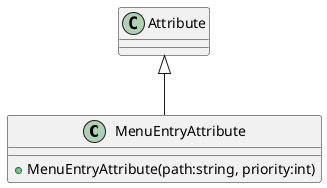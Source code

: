 @startuml
class MenuEntryAttribute {
    + MenuEntryAttribute(path:string, priority:int)
}
Attribute <|-- MenuEntryAttribute
@enduml
